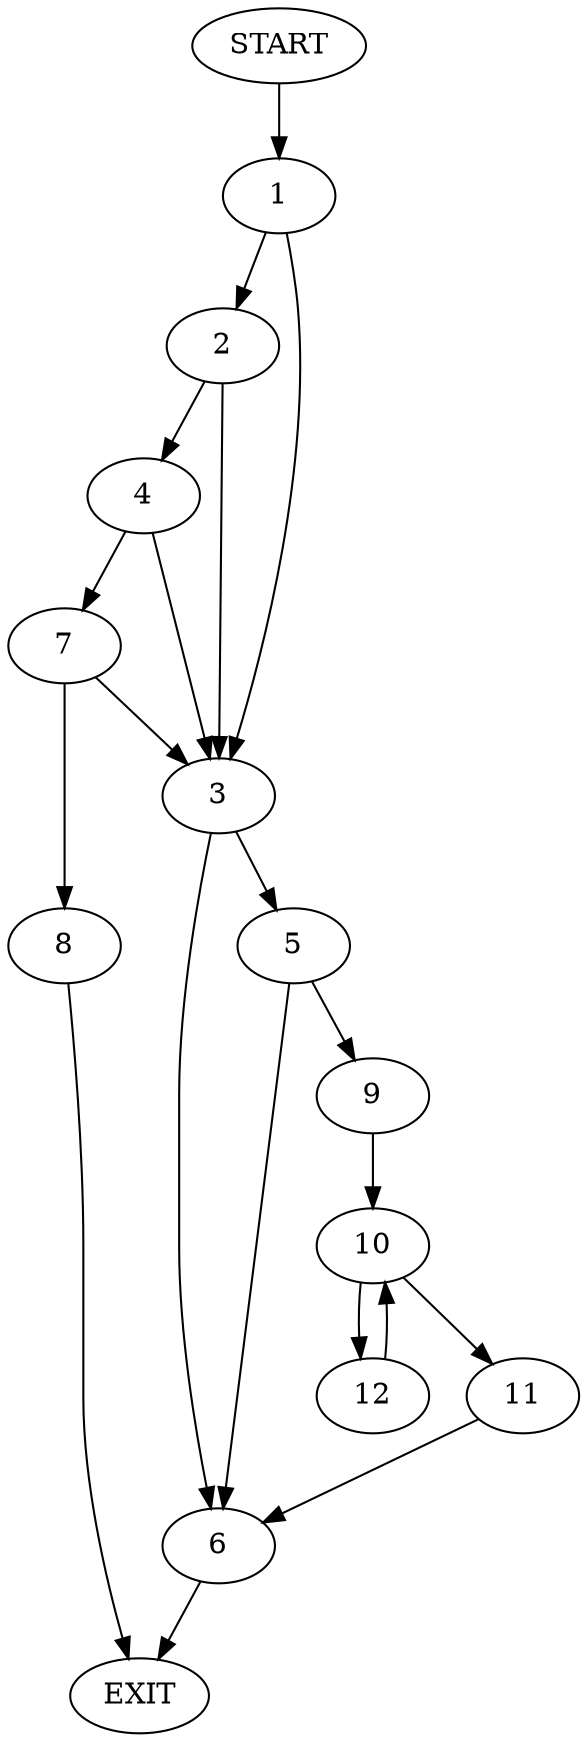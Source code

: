 digraph {
0 [label="START"]
13 [label="EXIT"]
0 -> 1
1 -> 2
1 -> 3
2 -> 4
2 -> 3
3 -> 5
3 -> 6
4 -> 7
4 -> 3
7 -> 8
7 -> 3
8 -> 13
5 -> 9
5 -> 6
6 -> 13
9 -> 10
10 -> 11
10 -> 12
11 -> 6
12 -> 10
}
